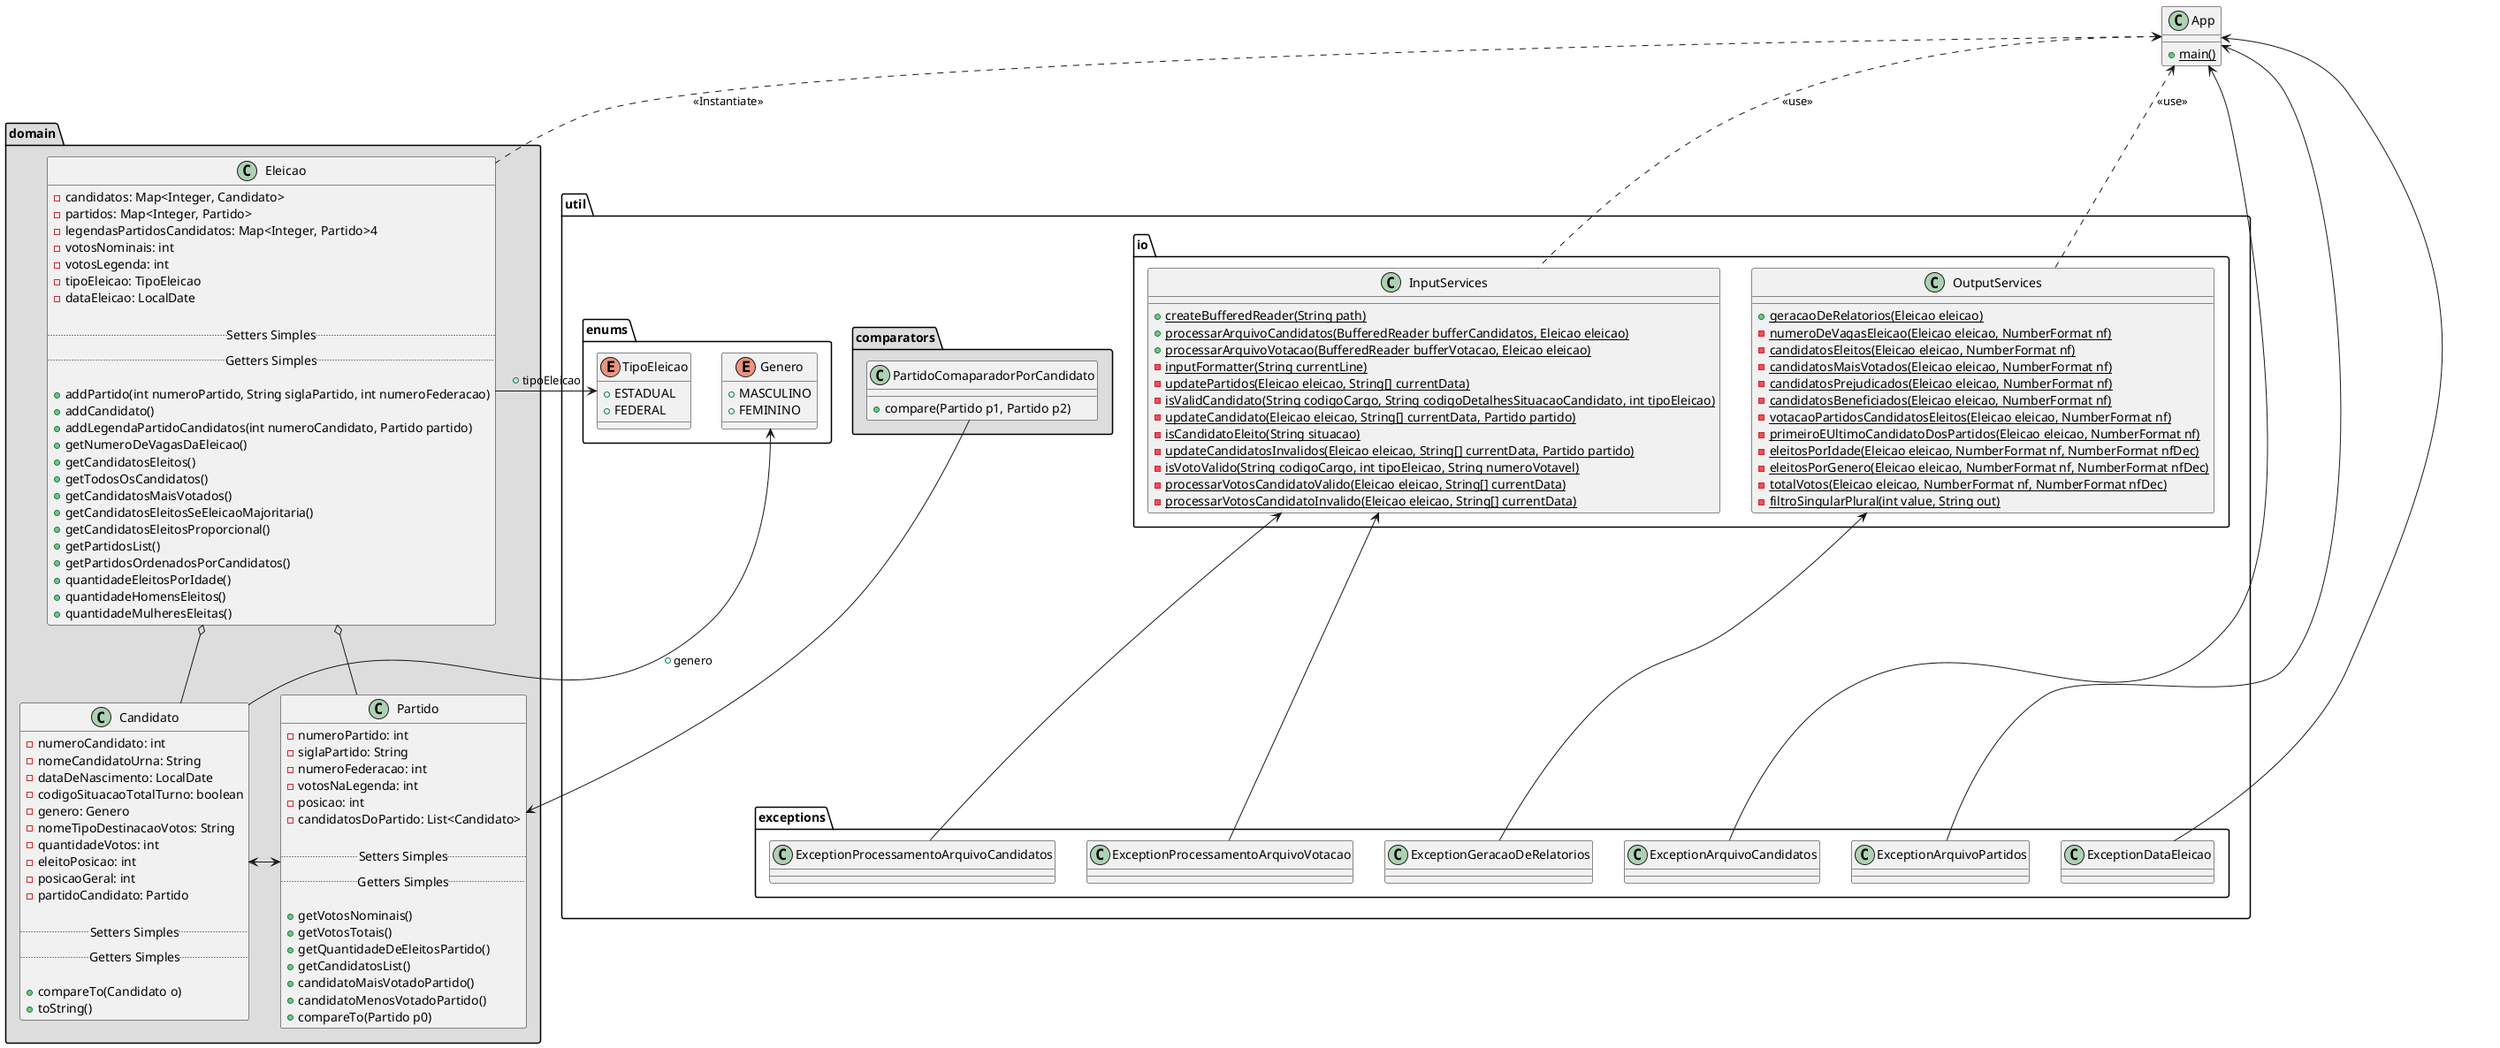 @startuml src.domain

class App{
    +{static}main()
}

package "domain" #DDDDDD{
    class Candidato{
        -numeroCandidato: int
        -nomeCandidatoUrna: String
        -dataDeNascimento: LocalDate
        -codigoSituacaoTotalTurno: boolean
        -genero: Genero
        -nomeTipoDestinacaoVotos: String
        -quantidadeVotos: int
        -eleitoPosicao: int
        -posicaoGeral: int
        -partidoCandidato: Partido

        ..Setters Simples..
        ..Getters Simples..

        +compareTo(Candidato o)
        +toString()
    }

    class Partido{
        -numeroPartido: int
        -siglaPartido: String
        -numeroFederacao: int
        -votosNaLegenda: int
        -posicao: int
        -candidatosDoPartido: List<Candidato>

        ..Setters Simples..
        ..Getters Simples..

        +getVotosNominais()
        +getVotosTotais()
        +getQuantidadeDeEleitosPartido()
        +getCandidatosList()
        +candidatoMaisVotadoPartido()
        +candidatoMenosVotadoPartido()
        +compareTo(Partido p0)
    }

    class Eleicao{
        -candidatos: Map<Integer, Candidato>
        -partidos: Map<Integer, Partido>
        -legendasPartidosCandidatos: Map<Integer, Partido>4
        -votosNominais: int
        -votosLegenda: int
        -tipoEleicao: TipoEleicao
        -dataEleicao: LocalDate

        ..Setters Simples..
        ..Getters Simples..

        +addPartido(int numeroPartido, String siglaPartido, int numeroFederacao)
        +addCandidato()
        +addLegendaPartidoCandidatos(int numeroCandidato, Partido partido)
        +getNumeroDeVagasDaEleicao()
        +getCandidatosEleitos()
        +getTodosOsCandidatos()
        +getCandidatosMaisVotados()
        +getCandidatosEleitosSeEleicaoMajoritaria()
        +getCandidatosEleitosProporcional()
        +getPartidosList()
        +getPartidosOrdenadosPorCandidatos()
        +quantidadeEleitosPorIdade()
        +quantidadeHomensEleitos()
        +quantidadeMulheresEleitas()
    }
}

package "util.comparators" #DDDDDD{
    class PartidoComaparadorPorCandidato{
        +compare(Partido p1, Partido p2)
    }
}

package "util.io"{
    class InputServices{
        +{static}createBufferedReader(String path)
        +{static}processarArquivoCandidatos(BufferedReader bufferCandidatos, Eleicao eleicao)
        +{static}processarArquivoVotacao(BufferedReader bufferVotacao, Eleicao eleicao)
        -{static}inputFormatter(String currentLine)
        -{static}updatePartidos(Eleicao eleicao, String[] currentData)
        -{static}isValidCandidato(String codigoCargo, String codigoDetalhesSituacaoCandidato, int tipoEleicao)
        -{static} updateCandidato(Eleicao eleicao, String[] currentData, Partido partido)
        -{static}isCandidatoEleito(String situacao)
        -{static}updateCandidatosInvalidos(Eleicao eleicao, String[] currentData, Partido partido)
        -{static}isVotoValido(String codigoCargo, int tipoEleicao, String numeroVotavel)
        -{static}processarVotosCandidatoValido(Eleicao eleicao, String[] currentData)
        -{static}processarVotosCandidatoInvalido(Eleicao eleicao, String[] currentData)
    }
}

package "util.io"{
    class OutputServices{
        +{static}geracaoDeRelatorios(Eleicao eleicao)
        -{static}numeroDeVagasEleicao(Eleicao eleicao, NumberFormat nf)
        -{static}candidatosEleitos(Eleicao eleicao, NumberFormat nf)
        -{static}candidatosMaisVotados(Eleicao eleicao, NumberFormat nf)
        -{static}candidatosPrejudicados(Eleicao eleicao, NumberFormat nf)
        -{static}candidatosBeneficiados(Eleicao eleicao, NumberFormat nf)
        -{static}votacaoPartidosCandidatosEleitos(Eleicao eleicao, NumberFormat nf)
        -{static}primeiroEUltimoCandidatoDosPartidos(Eleicao eleicao, NumberFormat nf)
        -{static}eleitosPorIdade(Eleicao eleicao, NumberFormat nf, NumberFormat nfDec)
        -{static}eleitosPorGenero(Eleicao eleicao, NumberFormat nf, NumberFormat nfDec)
        -{static}totalVotos(Eleicao eleicao, NumberFormat nf, NumberFormat nfDec)
        -{static}filtroSingularPlural(int value, String out)
    }
}

package "util.exceptions"{
    class ExceptionArquivoCandidatos
}

package "util.exceptions"{
    class ExceptionArquivoPartidos
}

package "util.exceptions"{
    class ExceptionDataEleicao
}

package "util.exceptions"{
    class ExceptionGeracaoDeRelatorios
}

package "util.exceptions"{
    class ExceptionProcessamentoArquivoCandidatos
}

package "util.exceptions"{
    class ExceptionProcessamentoArquivoVotacao
}

package "util.enums"{
    enum Genero{
        +MASCULINO
        +FEMININO
    }
}

package "util.enums"{
    enum TipoEleicao{
        +ESTADUAL
        +FEDERAL
    }
}

App <.down. Eleicao: <<Instantiate>>
App <.. InputServices: <<use>>
App <.. OutputServices: <<use>>
App <-right- ExceptionArquivoCandidatos
App <-left- ExceptionArquivoPartidos
App <-up- ExceptionDataEleicao

Eleicao o-- Partido
Eleicao o-- Candidato

TipoEleicao <- Eleicao: +tipoEleicao
Genero <- Candidato: +genero

Candidato <-right-> Partido

Partido <-down- PartidoComaparadorPorCandidato

OutputServices <-down- ExceptionGeracaoDeRelatorios

InputServices <-down- ExceptionProcessamentoArquivoVotacao
InputServices <-up- ExceptionProcessamentoArquivoCandidatos

@enduml